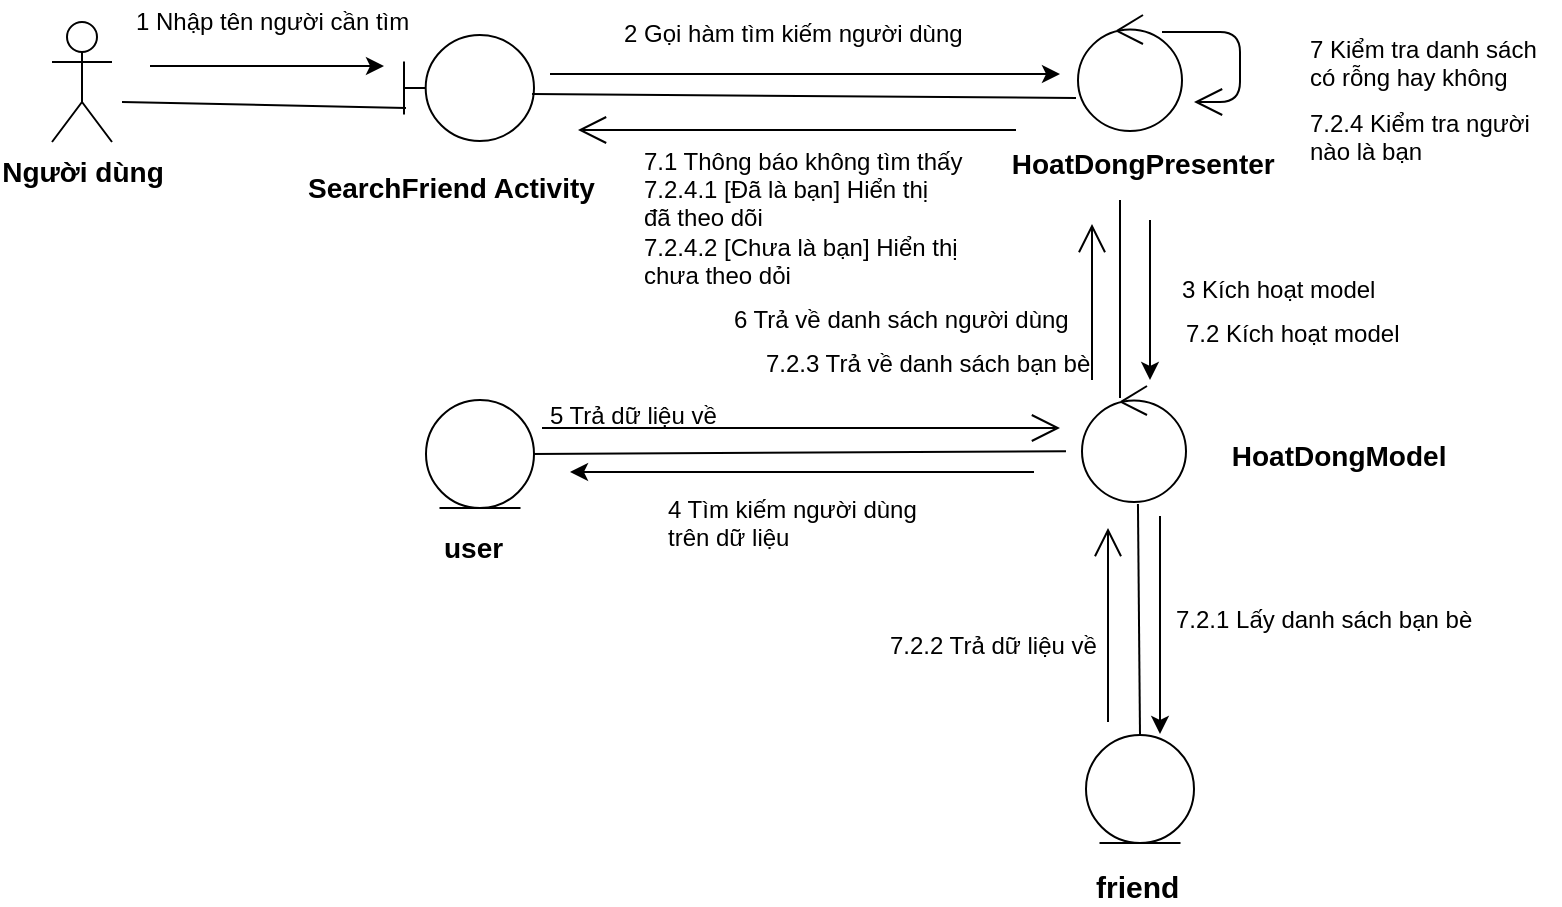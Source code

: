 <mxfile version="10.7.5" type="device"><diagram id="r09ktSwVPe691GNF-ul3" name="Page-1"><mxGraphModel dx="824" dy="496" grid="0" gridSize="10" guides="1" tooltips="1" connect="1" arrows="1" fold="1" page="0" pageScale="1" pageWidth="850" pageHeight="1100" math="0" shadow="0"><root><mxCell id="0"/><mxCell id="1" parent="0"/><mxCell id="7EmOdUinisd6qdDos4VN-1" value="Người dùng" style="shape=umlActor;verticalLabelPosition=bottom;labelBackgroundColor=#ffffff;verticalAlign=top;html=1;outlineConnect=0;fontSize=14;fontStyle=1" parent="1" vertex="1"><mxGeometry x="46" y="63" width="30" height="60" as="geometry"/></mxCell><mxCell id="7EmOdUinisd6qdDos4VN-2" value="" style="ellipse;shape=umlControl;whiteSpace=wrap;html=1;strokeColor=#000000;fontSize=14;fontStyle=1" parent="1" vertex="1"><mxGeometry x="559" y="59.5" width="52" height="58" as="geometry"/></mxCell><mxCell id="7EmOdUinisd6qdDos4VN-3" value="&amp;nbsp;HoatDongPresenter" style="text;html=1;resizable=0;points=[];autosize=1;align=left;verticalAlign=top;spacingTop=-4;fontSize=14;fontStyle=1" parent="1" vertex="1"><mxGeometry x="520" y="123" width="120" height="20" as="geometry"/></mxCell><mxCell id="7EmOdUinisd6qdDos4VN-4" value="" style="shape=umlBoundary;whiteSpace=wrap;html=1;strokeColor=#000000;fontSize=14;fontStyle=1" parent="1" vertex="1"><mxGeometry x="222" y="69.5" width="65" height="53" as="geometry"/></mxCell><mxCell id="7EmOdUinisd6qdDos4VN-5" value="SearchFriend Activity" style="text;html=1;resizable=0;points=[];autosize=1;align=left;verticalAlign=top;spacingTop=-4;fontSize=14;fontStyle=1" parent="1" vertex="1"><mxGeometry x="172" y="134.5" width="142" height="17" as="geometry"/></mxCell><mxCell id="7EmOdUinisd6qdDos4VN-7" value="&amp;nbsp;HoatDongModel" style="text;html=1;resizable=0;points=[];autosize=1;align=left;verticalAlign=top;spacingTop=-4;fontSize=14;fontStyle=1" parent="1" vertex="1"><mxGeometry x="630" y="269" width="110" height="20" as="geometry"/></mxCell><mxCell id="7EmOdUinisd6qdDos4VN-10" value="user" style="text;html=1;resizable=0;points=[];autosize=1;align=left;verticalAlign=top;spacingTop=-4;fontSize=14;fontStyle=1" parent="1" vertex="1"><mxGeometry x="240" y="314.5" width="40" height="20" as="geometry"/></mxCell><mxCell id="2AUCmIeD9ut7z_MKBrrd-1" value="" style="endArrow=none;html=1;entryX=0.015;entryY=0.689;entryDx=0;entryDy=0;entryPerimeter=0;" edge="1" parent="1" target="7EmOdUinisd6qdDos4VN-4"><mxGeometry width="50" height="50" relative="1" as="geometry"><mxPoint x="81" y="103" as="sourcePoint"/><mxPoint x="160" y="72" as="targetPoint"/></mxGeometry></mxCell><mxCell id="2AUCmIeD9ut7z_MKBrrd-2" value="" style="endArrow=none;html=1;exitX=0.985;exitY=0.557;exitDx=0;exitDy=0;exitPerimeter=0;" edge="1" parent="1" source="7EmOdUinisd6qdDos4VN-4"><mxGeometry width="50" height="50" relative="1" as="geometry"><mxPoint x="430" y="99" as="sourcePoint"/><mxPoint x="558" y="101" as="targetPoint"/></mxGeometry></mxCell><mxCell id="2AUCmIeD9ut7z_MKBrrd-3" value="" style="endArrow=none;html=1;exitX=0.5;exitY=0;exitDx=0;exitDy=0;" edge="1" parent="1"><mxGeometry width="50" height="50" relative="1" as="geometry"><mxPoint x="580" y="251" as="sourcePoint"/><mxPoint x="580" y="152" as="targetPoint"/></mxGeometry></mxCell><mxCell id="2AUCmIeD9ut7z_MKBrrd-4" value="" style="endArrow=none;html=1;exitX=1;exitY=0.586;exitDx=0;exitDy=0;exitPerimeter=0;" edge="1" parent="1"><mxGeometry width="50" height="50" relative="1" as="geometry"><mxPoint x="285" y="279" as="sourcePoint"/><mxPoint x="553.0" y="277.592" as="targetPoint"/></mxGeometry></mxCell><mxCell id="2AUCmIeD9ut7z_MKBrrd-5" value="" style="endArrow=classic;html=1;" edge="1" parent="1"><mxGeometry width="50" height="50" relative="1" as="geometry"><mxPoint x="95" y="85" as="sourcePoint"/><mxPoint x="212" y="85" as="targetPoint"/></mxGeometry></mxCell><mxCell id="2AUCmIeD9ut7z_MKBrrd-6" value="" style="endArrow=classic;html=1;" edge="1" parent="1"><mxGeometry width="50" height="50" relative="1" as="geometry"><mxPoint x="295" y="89" as="sourcePoint"/><mxPoint x="550" y="89" as="targetPoint"/></mxGeometry></mxCell><mxCell id="2AUCmIeD9ut7z_MKBrrd-7" value="" style="endArrow=classic;html=1;" edge="1" parent="1"><mxGeometry width="50" height="50" relative="1" as="geometry"><mxPoint x="595" y="162" as="sourcePoint"/><mxPoint x="595" y="242" as="targetPoint"/></mxGeometry></mxCell><mxCell id="2AUCmIeD9ut7z_MKBrrd-8" value="" style="endArrow=classic;html=1;" edge="1" parent="1"><mxGeometry width="50" height="50" relative="1" as="geometry"><mxPoint x="537" y="288" as="sourcePoint"/><mxPoint x="305" y="288" as="targetPoint"/></mxGeometry></mxCell><mxCell id="2AUCmIeD9ut7z_MKBrrd-9" value="" style="endArrow=open;endFill=1;endSize=12;html=1;" edge="1" parent="1"><mxGeometry width="160" relative="1" as="geometry"><mxPoint x="291" y="266" as="sourcePoint"/><mxPoint x="550" y="266" as="targetPoint"/></mxGeometry></mxCell><mxCell id="2AUCmIeD9ut7z_MKBrrd-10" value="" style="endArrow=open;endFill=1;endSize=12;html=1;" edge="1" parent="1"><mxGeometry width="160" relative="1" as="geometry"><mxPoint x="566" y="242" as="sourcePoint"/><mxPoint x="566" y="164" as="targetPoint"/></mxGeometry></mxCell><mxCell id="2AUCmIeD9ut7z_MKBrrd-11" value="" style="endArrow=open;endFill=1;endSize=12;html=1;" edge="1" parent="1"><mxGeometry width="160" relative="1" as="geometry"><mxPoint x="528" y="117" as="sourcePoint"/><mxPoint x="309" y="117" as="targetPoint"/></mxGeometry></mxCell><mxCell id="2AUCmIeD9ut7z_MKBrrd-12" value="1 Nhập tên người cần tìm" style="text;html=1;resizable=0;points=[];autosize=1;align=left;verticalAlign=top;spacingTop=-4;" vertex="1" parent="1"><mxGeometry x="86" y="52.5" width="147" height="14" as="geometry"/></mxCell><mxCell id="2AUCmIeD9ut7z_MKBrrd-13" value="2 Gọi hàm tìm kiếm người dùng" style="text;html=1;resizable=0;points=[];autosize=1;align=left;verticalAlign=top;spacingTop=-4;" vertex="1" parent="1"><mxGeometry x="330" y="59" width="179" height="14" as="geometry"/></mxCell><mxCell id="2AUCmIeD9ut7z_MKBrrd-14" value="3 Kích hoạt model" style="text;html=1;resizable=0;points=[];autosize=1;align=left;verticalAlign=top;spacingTop=-4;" vertex="1" parent="1"><mxGeometry x="609" y="187" width="107" height="14" as="geometry"/></mxCell><mxCell id="2AUCmIeD9ut7z_MKBrrd-15" value="4 Tìm kiếm người dùng&lt;br&gt;trên dữ liệu&amp;nbsp;" style="text;html=1;resizable=0;points=[];autosize=1;align=left;verticalAlign=top;spacingTop=-4;" vertex="1" parent="1"><mxGeometry x="352" y="296.5" width="135" height="28" as="geometry"/></mxCell><mxCell id="2AUCmIeD9ut7z_MKBrrd-16" value="5 Trả dữ liệu về" style="text;html=1;resizable=0;points=[];autosize=1;align=left;verticalAlign=top;spacingTop=-4;" vertex="1" parent="1"><mxGeometry x="293" y="249.5" width="94" height="14" as="geometry"/></mxCell><mxCell id="2AUCmIeD9ut7z_MKBrrd-17" value="6 Trả về danh sách người dùng&lt;br&gt;" style="text;html=1;resizable=0;points=[];autosize=1;align=left;verticalAlign=top;spacingTop=-4;" vertex="1" parent="1"><mxGeometry x="385" y="202" width="178" height="14" as="geometry"/></mxCell><mxCell id="2AUCmIeD9ut7z_MKBrrd-18" value="" style="ellipse;shape=umlEntity;whiteSpace=wrap;html=1;strokeColor=#000000;fontSize=15;fontStyle=1" vertex="1" parent="1"><mxGeometry x="563" y="419.5" width="54" height="54" as="geometry"/></mxCell><mxCell id="2AUCmIeD9ut7z_MKBrrd-19" value="friend" style="text;html=1;resizable=0;points=[];autosize=1;align=left;verticalAlign=top;spacingTop=-4;fontSize=15;fontStyle=1" vertex="1" parent="1"><mxGeometry x="566" y="483.5" width="45" height="17" as="geometry"/></mxCell><mxCell id="2AUCmIeD9ut7z_MKBrrd-20" value="" style="ellipse;shape=umlControl;whiteSpace=wrap;html=1;strokeColor=#000000;fontSize=14;fontStyle=1" vertex="1" parent="1"><mxGeometry x="561" y="245" width="52" height="58" as="geometry"/></mxCell><mxCell id="2AUCmIeD9ut7z_MKBrrd-21" value="" style="ellipse;shape=umlEntity;whiteSpace=wrap;html=1;strokeColor=#000000;fontSize=14;fontStyle=1" vertex="1" parent="1"><mxGeometry x="233" y="252" width="54" height="54" as="geometry"/></mxCell><mxCell id="2AUCmIeD9ut7z_MKBrrd-24" value="" style="endArrow=none;html=1;entryX=0.538;entryY=1.017;entryDx=0;entryDy=0;entryPerimeter=0;exitX=0.5;exitY=0;exitDx=0;exitDy=0;" edge="1" parent="1" source="2AUCmIeD9ut7z_MKBrrd-18" target="2AUCmIeD9ut7z_MKBrrd-20"><mxGeometry width="50" height="50" relative="1" as="geometry"><mxPoint x="539" y="383" as="sourcePoint"/><mxPoint x="589" y="333" as="targetPoint"/></mxGeometry></mxCell><mxCell id="2AUCmIeD9ut7z_MKBrrd-25" value="" style="endArrow=classic;html=1;" edge="1" parent="1"><mxGeometry width="50" height="50" relative="1" as="geometry"><mxPoint x="600" y="310" as="sourcePoint"/><mxPoint x="600" y="419" as="targetPoint"/></mxGeometry></mxCell><mxCell id="2AUCmIeD9ut7z_MKBrrd-26" value="" style="endArrow=open;endFill=1;endSize=12;html=1;" edge="1" parent="1"><mxGeometry width="160" relative="1" as="geometry"><mxPoint x="574" y="413" as="sourcePoint"/><mxPoint x="574" y="316" as="targetPoint"/></mxGeometry></mxCell><mxCell id="2AUCmIeD9ut7z_MKBrrd-27" value="" style="endArrow=open;endFill=1;endSize=12;html=1;exitX=0.808;exitY=0.147;exitDx=0;exitDy=0;exitPerimeter=0;" edge="1" parent="1" source="7EmOdUinisd6qdDos4VN-2"><mxGeometry width="160" relative="1" as="geometry"><mxPoint x="663" y="92" as="sourcePoint"/><mxPoint x="617" y="103" as="targetPoint"/><Array as="points"><mxPoint x="640" y="68"/><mxPoint x="640" y="103"/></Array></mxGeometry></mxCell><mxCell id="2AUCmIeD9ut7z_MKBrrd-28" value="7 Kiểm tra danh sách &lt;br&gt;có rỗng hay không" style="text;html=1;resizable=0;points=[];autosize=1;align=left;verticalAlign=top;spacingTop=-4;" vertex="1" parent="1"><mxGeometry x="673" y="67" width="127" height="28" as="geometry"/></mxCell><mxCell id="2AUCmIeD9ut7z_MKBrrd-29" value="7.1 Thông báo không tìm thấy" style="text;html=1;resizable=0;points=[];autosize=1;align=left;verticalAlign=top;spacingTop=-4;" vertex="1" parent="1"><mxGeometry x="340" y="122.5" width="169" height="14" as="geometry"/></mxCell><mxCell id="2AUCmIeD9ut7z_MKBrrd-30" value="7.2 Kích hoạt model" style="text;html=1;resizable=0;points=[];autosize=1;align=left;verticalAlign=top;spacingTop=-4;" vertex="1" parent="1"><mxGeometry x="611" y="209" width="117" height="14" as="geometry"/></mxCell><mxCell id="2AUCmIeD9ut7z_MKBrrd-31" value="7.2.1 Lấy danh sách bạn bè" style="text;html=1;resizable=0;points=[];autosize=1;align=left;verticalAlign=top;spacingTop=-4;" vertex="1" parent="1"><mxGeometry x="606" y="352" width="158" height="14" as="geometry"/></mxCell><mxCell id="2AUCmIeD9ut7z_MKBrrd-32" value="7.2.2 Trả dữ liệu về" style="text;html=1;resizable=0;points=[];autosize=1;align=left;verticalAlign=top;spacingTop=-4;" vertex="1" parent="1"><mxGeometry x="463" y="365" width="114" height="14" as="geometry"/></mxCell><mxCell id="2AUCmIeD9ut7z_MKBrrd-33" value="7.2.3 Trả về danh sách bạn bè&lt;br&gt;" style="text;html=1;resizable=0;points=[];autosize=1;align=left;verticalAlign=top;spacingTop=-4;" vertex="1" parent="1"><mxGeometry x="401" y="223.5" width="172" height="14" as="geometry"/></mxCell><mxCell id="2AUCmIeD9ut7z_MKBrrd-34" value="7.2.4 Kiểm tra người &lt;br&gt;nào là bạn" style="text;html=1;resizable=0;points=[];autosize=1;align=left;verticalAlign=top;spacingTop=-4;" vertex="1" parent="1"><mxGeometry x="673" y="103.5" width="123" height="28" as="geometry"/></mxCell><mxCell id="2AUCmIeD9ut7z_MKBrrd-37" value="7.2.4.1 [Đã là bạn] Hiển thị&lt;br&gt;đã theo dõi&lt;br&gt;7.2.4.2 [Chưa là bạn] Hiển thị &lt;br&gt;chưa theo dỏi&lt;br&gt;" style="text;html=1;resizable=0;points=[];autosize=1;align=left;verticalAlign=top;spacingTop=-4;" vertex="1" parent="1"><mxGeometry x="340" y="136.5" width="170" height="56" as="geometry"/></mxCell></root></mxGraphModel></diagram></mxfile>